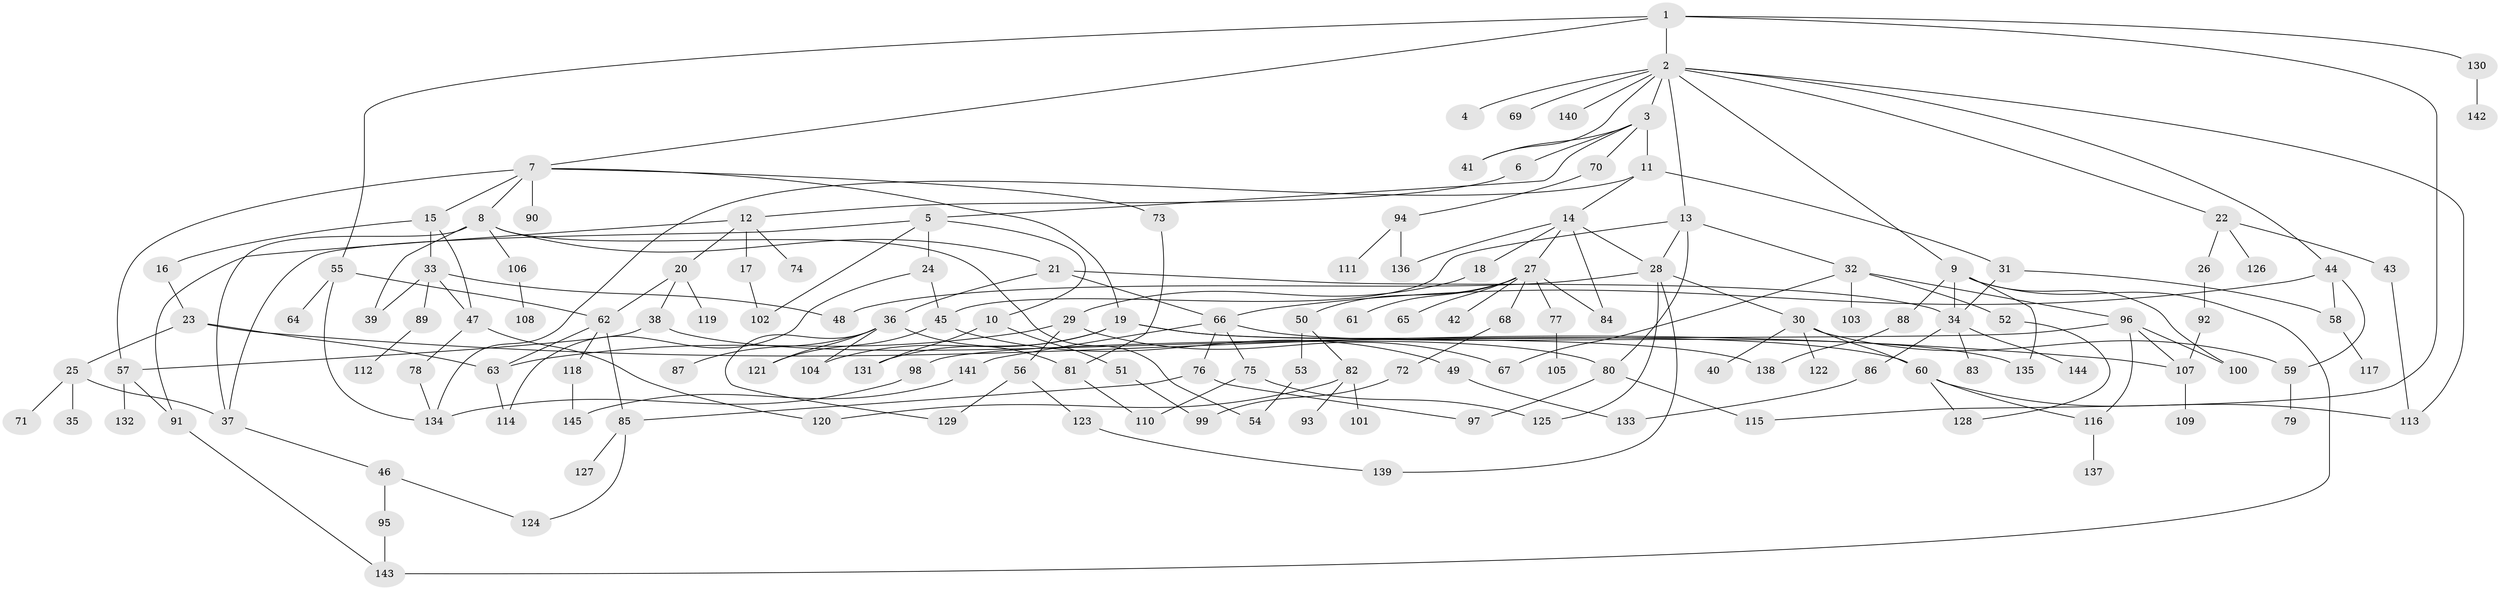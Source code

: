 // coarse degree distribution, {8: 0.05555555555555555, 1: 0.3611111111111111, 2: 0.2777777777777778, 4: 0.09722222222222222, 7: 0.027777777777777776, 5: 0.041666666666666664, 13: 0.013888888888888888, 6: 0.05555555555555555, 3: 0.05555555555555555, 14: 0.013888888888888888}
// Generated by graph-tools (version 1.1) at 2025/45/03/04/25 21:45:20]
// undirected, 145 vertices, 200 edges
graph export_dot {
graph [start="1"]
  node [color=gray90,style=filled];
  1;
  2;
  3;
  4;
  5;
  6;
  7;
  8;
  9;
  10;
  11;
  12;
  13;
  14;
  15;
  16;
  17;
  18;
  19;
  20;
  21;
  22;
  23;
  24;
  25;
  26;
  27;
  28;
  29;
  30;
  31;
  32;
  33;
  34;
  35;
  36;
  37;
  38;
  39;
  40;
  41;
  42;
  43;
  44;
  45;
  46;
  47;
  48;
  49;
  50;
  51;
  52;
  53;
  54;
  55;
  56;
  57;
  58;
  59;
  60;
  61;
  62;
  63;
  64;
  65;
  66;
  67;
  68;
  69;
  70;
  71;
  72;
  73;
  74;
  75;
  76;
  77;
  78;
  79;
  80;
  81;
  82;
  83;
  84;
  85;
  86;
  87;
  88;
  89;
  90;
  91;
  92;
  93;
  94;
  95;
  96;
  97;
  98;
  99;
  100;
  101;
  102;
  103;
  104;
  105;
  106;
  107;
  108;
  109;
  110;
  111;
  112;
  113;
  114;
  115;
  116;
  117;
  118;
  119;
  120;
  121;
  122;
  123;
  124;
  125;
  126;
  127;
  128;
  129;
  130;
  131;
  132;
  133;
  134;
  135;
  136;
  137;
  138;
  139;
  140;
  141;
  142;
  143;
  144;
  145;
  1 -- 2;
  1 -- 7;
  1 -- 55;
  1 -- 115;
  1 -- 130;
  2 -- 3;
  2 -- 4;
  2 -- 9;
  2 -- 13;
  2 -- 22;
  2 -- 41;
  2 -- 44;
  2 -- 69;
  2 -- 140;
  2 -- 113;
  3 -- 5;
  3 -- 6;
  3 -- 11;
  3 -- 70;
  3 -- 41;
  5 -- 10;
  5 -- 24;
  5 -- 37;
  5 -- 102;
  6 -- 12;
  7 -- 8;
  7 -- 15;
  7 -- 19;
  7 -- 73;
  7 -- 90;
  7 -- 57;
  8 -- 21;
  8 -- 37;
  8 -- 106;
  8 -- 54;
  8 -- 39;
  9 -- 88;
  9 -- 143;
  9 -- 100;
  9 -- 34;
  9 -- 135;
  10 -- 51;
  10 -- 131;
  11 -- 14;
  11 -- 31;
  11 -- 134;
  12 -- 17;
  12 -- 20;
  12 -- 74;
  12 -- 91;
  13 -- 32;
  13 -- 45;
  13 -- 80;
  13 -- 28;
  14 -- 18;
  14 -- 27;
  14 -- 28;
  14 -- 136;
  14 -- 84;
  15 -- 16;
  15 -- 33;
  15 -- 47;
  16 -- 23;
  17 -- 102;
  18 -- 29;
  19 -- 104;
  19 -- 131;
  19 -- 138;
  19 -- 60;
  20 -- 38;
  20 -- 119;
  20 -- 62;
  21 -- 34;
  21 -- 36;
  21 -- 66;
  22 -- 26;
  22 -- 43;
  22 -- 126;
  23 -- 25;
  23 -- 107;
  23 -- 63;
  24 -- 114;
  24 -- 45;
  25 -- 35;
  25 -- 71;
  25 -- 37;
  26 -- 92;
  27 -- 42;
  27 -- 50;
  27 -- 61;
  27 -- 65;
  27 -- 68;
  27 -- 77;
  27 -- 84;
  28 -- 30;
  28 -- 139;
  28 -- 48;
  28 -- 125;
  29 -- 56;
  29 -- 63;
  29 -- 67;
  30 -- 40;
  30 -- 60;
  30 -- 122;
  30 -- 59;
  31 -- 58;
  31 -- 34;
  32 -- 52;
  32 -- 96;
  32 -- 103;
  32 -- 67;
  33 -- 39;
  33 -- 48;
  33 -- 89;
  33 -- 47;
  34 -- 83;
  34 -- 86;
  34 -- 144;
  36 -- 81;
  36 -- 87;
  36 -- 104;
  36 -- 129;
  36 -- 121;
  37 -- 46;
  38 -- 57;
  38 -- 80;
  43 -- 113;
  44 -- 58;
  44 -- 59;
  44 -- 66;
  45 -- 49;
  45 -- 121;
  46 -- 95;
  46 -- 124;
  47 -- 78;
  47 -- 120;
  49 -- 133;
  50 -- 53;
  50 -- 82;
  51 -- 99;
  52 -- 128;
  53 -- 54;
  55 -- 62;
  55 -- 64;
  55 -- 134;
  56 -- 123;
  56 -- 129;
  57 -- 132;
  57 -- 91;
  58 -- 117;
  59 -- 79;
  60 -- 128;
  60 -- 113;
  60 -- 116;
  62 -- 118;
  62 -- 85;
  62 -- 63;
  63 -- 114;
  66 -- 75;
  66 -- 76;
  66 -- 135;
  66 -- 141;
  68 -- 72;
  70 -- 94;
  72 -- 99;
  73 -- 81;
  75 -- 110;
  75 -- 125;
  76 -- 85;
  76 -- 97;
  77 -- 105;
  78 -- 134;
  80 -- 97;
  80 -- 115;
  81 -- 110;
  82 -- 93;
  82 -- 101;
  82 -- 120;
  85 -- 127;
  85 -- 124;
  86 -- 133;
  88 -- 138;
  89 -- 112;
  91 -- 143;
  92 -- 107;
  94 -- 111;
  94 -- 136;
  95 -- 143;
  96 -- 98;
  96 -- 100;
  96 -- 116;
  96 -- 107;
  98 -- 134;
  106 -- 108;
  107 -- 109;
  116 -- 137;
  118 -- 145;
  123 -- 139;
  130 -- 142;
  141 -- 145;
}
